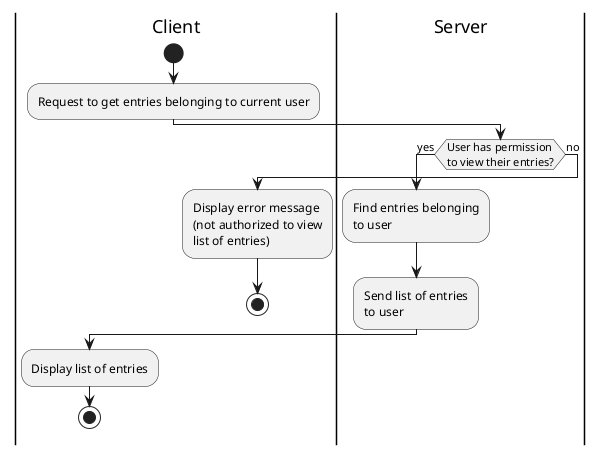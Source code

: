 @startuml scenario_listentry
|Client|
start
:Request to get entries belonging to current user;
|Server|
if (User has permission\nto view their entries?) then (yes)
    :Find entries belonging\nto user;
    :Send list of entries\nto user;
    |Client|
    :Display list of entries;
    stop
else (no)
    |Client|
    :Display error message\n(not authorized to view\nlist of entries);
    stop
endif
@enduml